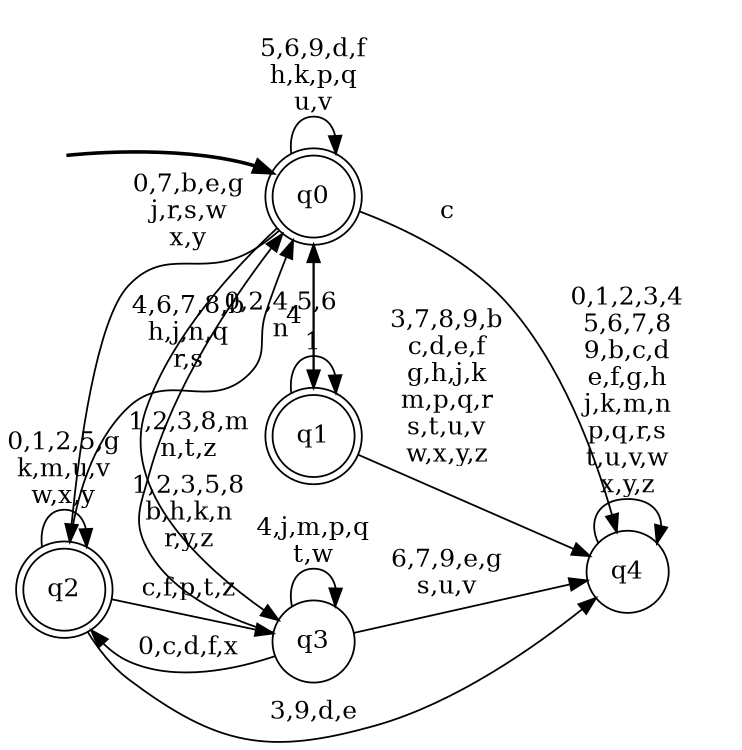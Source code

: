 digraph BlueStar {
__start0 [style = invis, shape = none, label = "", width = 0, height = 0];

rankdir=LR;
size="8,5";

s0 [style="rounded,filled", color="black", fillcolor="white" shape="doublecircle", label="q0"];
s1 [style="rounded,filled", color="black", fillcolor="white" shape="doublecircle", label="q1"];
s2 [style="rounded,filled", color="black", fillcolor="white" shape="doublecircle", label="q2"];
s3 [style="filled", color="black", fillcolor="white" shape="circle", label="q3"];
s4 [style="filled", color="black", fillcolor="white" shape="circle", label="q4"];
subgraph cluster_main { 
	graph [pad=".75", ranksep="0.15", nodesep="0.15"];
	 style=invis; 
	__start0 -> s0 [penwidth=2];
}
s0 -> s0 [label="5,6,9,d,f\nh,k,p,q\nu,v"];
s0 -> s1 [label="4"];
s0 -> s2 [label="0,7,b,e,g\nj,r,s,w\nx,y"];
s0 -> s3 [label="1,2,3,8,m\nn,t,z"];
s0 -> s4 [label="c"];
s1 -> s0 [label="0,2,4,5,6\nn"];
s1 -> s1 [label="1"];
s1 -> s4 [label="3,7,8,9,b\nc,d,e,f\ng,h,j,k\nm,p,q,r\ns,t,u,v\nw,x,y,z"];
s2 -> s0 [label="4,6,7,8,b\nh,j,n,q\nr,s"];
s2 -> s2 [label="0,1,2,5,g\nk,m,u,v\nw,x,y"];
s2 -> s3 [label="c,f,p,t,z"];
s2 -> s4 [label="3,9,d,e"];
s3 -> s0 [label="1,2,3,5,8\nb,h,k,n\nr,y,z"];
s3 -> s2 [label="0,c,d,f,x"];
s3 -> s3 [label="4,j,m,p,q\nt,w"];
s3 -> s4 [label="6,7,9,e,g\ns,u,v"];
s4 -> s4 [label="0,1,2,3,4\n5,6,7,8\n9,b,c,d\ne,f,g,h\nj,k,m,n\np,q,r,s\nt,u,v,w\nx,y,z"];

}